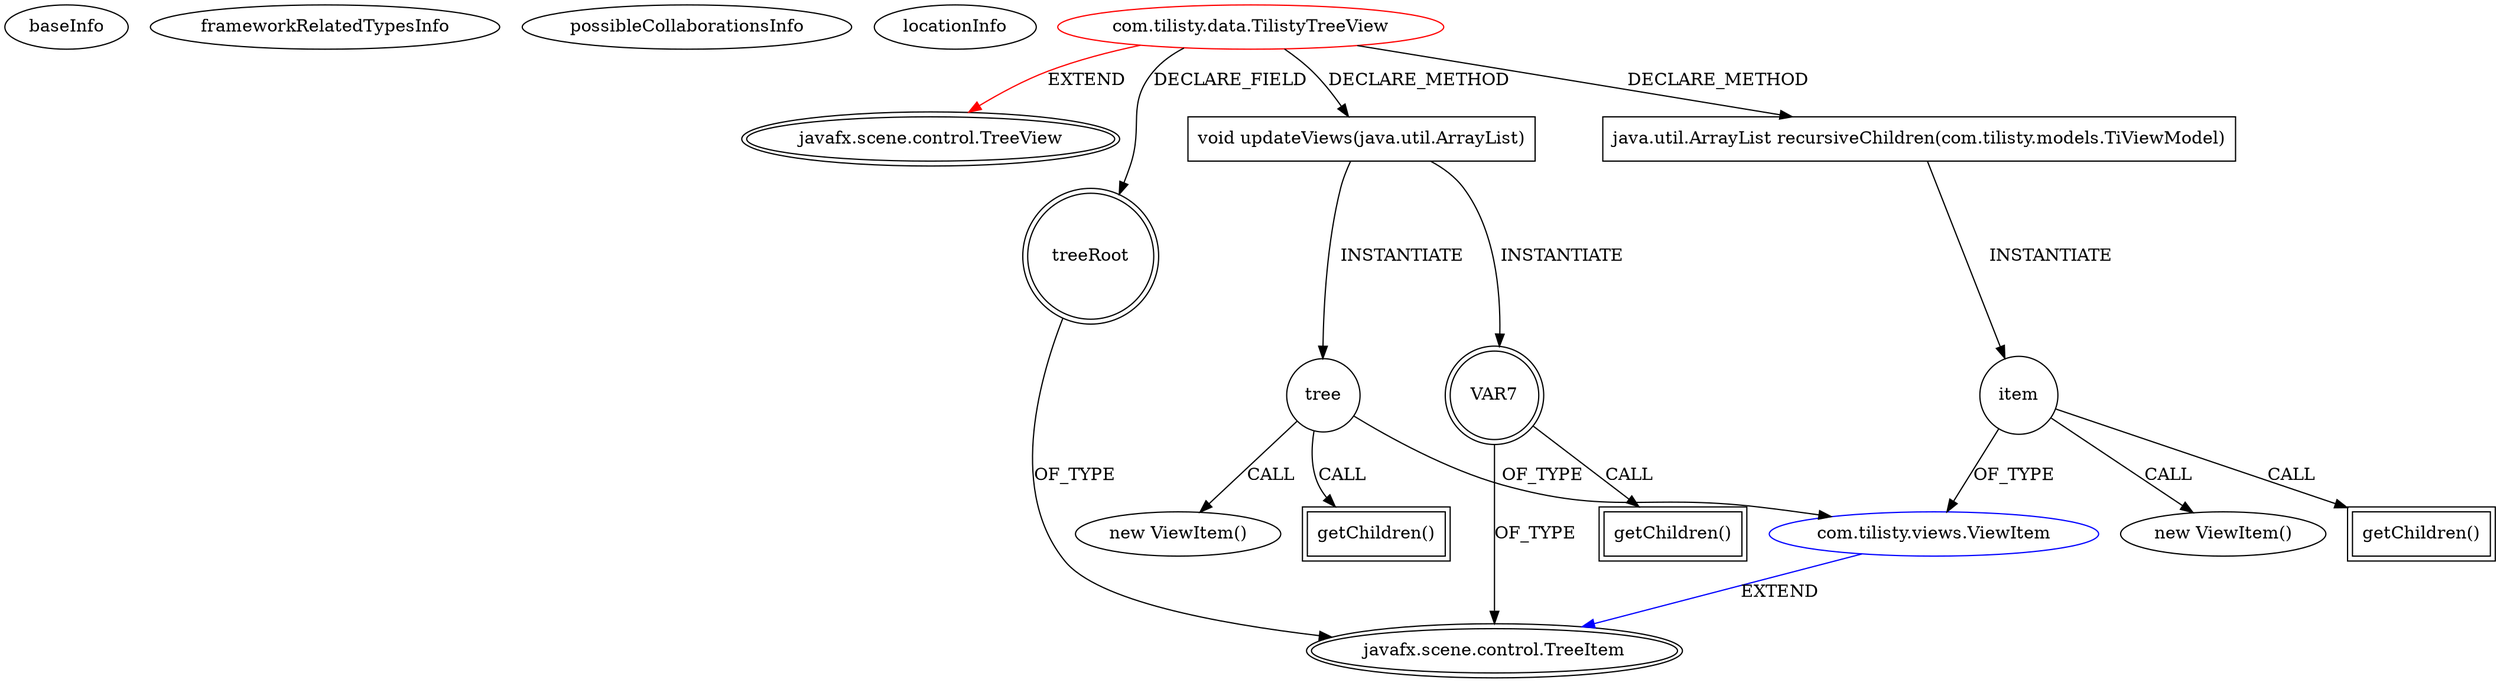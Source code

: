digraph {
baseInfo[graphId=3405,category="extension_graph",isAnonymous=false,possibleRelation=true]
frameworkRelatedTypesInfo[0="javafx.scene.control.TreeView"]
possibleCollaborationsInfo[0="3405~CLIENT_METHOD_DECLARATION-INSTANTIATION-CLIENT_METHOD_DECLARATION-INSTANTIATION-~javafx.scene.control.TreeView ~javafx.scene.control.TreeItem ~false~false"]
locationInfo[projectName="jsnsimpson-tilisty",filePath="/jsnsimpson-tilisty/tilisty-master/src/com/tilisty/data/TilistyTreeView.java",contextSignature="TilistyTreeView",graphId="3405"]
0[label="com.tilisty.data.TilistyTreeView",vertexType="ROOT_CLIENT_CLASS_DECLARATION",isFrameworkType=false,color=red]
1[label="javafx.scene.control.TreeView",vertexType="FRAMEWORK_CLASS_TYPE",isFrameworkType=true,peripheries=2]
2[label="treeRoot",vertexType="FIELD_DECLARATION",isFrameworkType=true,peripheries=2,shape=circle]
3[label="javafx.scene.control.TreeItem",vertexType="FRAMEWORK_CLASS_TYPE",isFrameworkType=true,peripheries=2]
21[label="void updateViews(java.util.ArrayList)",vertexType="CLIENT_METHOD_DECLARATION",isFrameworkType=false,shape=box]
23[label="tree",vertexType="VARIABLE_EXPRESION",isFrameworkType=false,shape=circle]
24[label="com.tilisty.views.ViewItem",vertexType="REFERENCE_CLIENT_CLASS_DECLARATION",isFrameworkType=false,color=blue]
22[label="new ViewItem()",vertexType="CONSTRUCTOR_CALL",isFrameworkType=false]
27[label="getChildren()",vertexType="INSIDE_CALL",isFrameworkType=true,peripheries=2,shape=box]
28[label="VAR7",vertexType="VARIABLE_EXPRESION",isFrameworkType=true,peripheries=2,shape=circle]
29[label="getChildren()",vertexType="INSIDE_CALL",isFrameworkType=true,peripheries=2,shape=box]
31[label="java.util.ArrayList recursiveChildren(com.tilisty.models.TiViewModel)",vertexType="CLIENT_METHOD_DECLARATION",isFrameworkType=false,shape=box]
33[label="item",vertexType="VARIABLE_EXPRESION",isFrameworkType=false,shape=circle]
32[label="new ViewItem()",vertexType="CONSTRUCTOR_CALL",isFrameworkType=false]
36[label="getChildren()",vertexType="INSIDE_CALL",isFrameworkType=true,peripheries=2,shape=box]
0->1[label="EXTEND",color=red]
0->2[label="DECLARE_FIELD"]
2->3[label="OF_TYPE"]
0->21[label="DECLARE_METHOD"]
21->23[label="INSTANTIATE"]
24->3[label="EXTEND",color=blue]
23->24[label="OF_TYPE"]
23->22[label="CALL"]
23->27[label="CALL"]
21->28[label="INSTANTIATE"]
28->3[label="OF_TYPE"]
28->29[label="CALL"]
0->31[label="DECLARE_METHOD"]
31->33[label="INSTANTIATE"]
33->24[label="OF_TYPE"]
33->32[label="CALL"]
33->36[label="CALL"]
}
